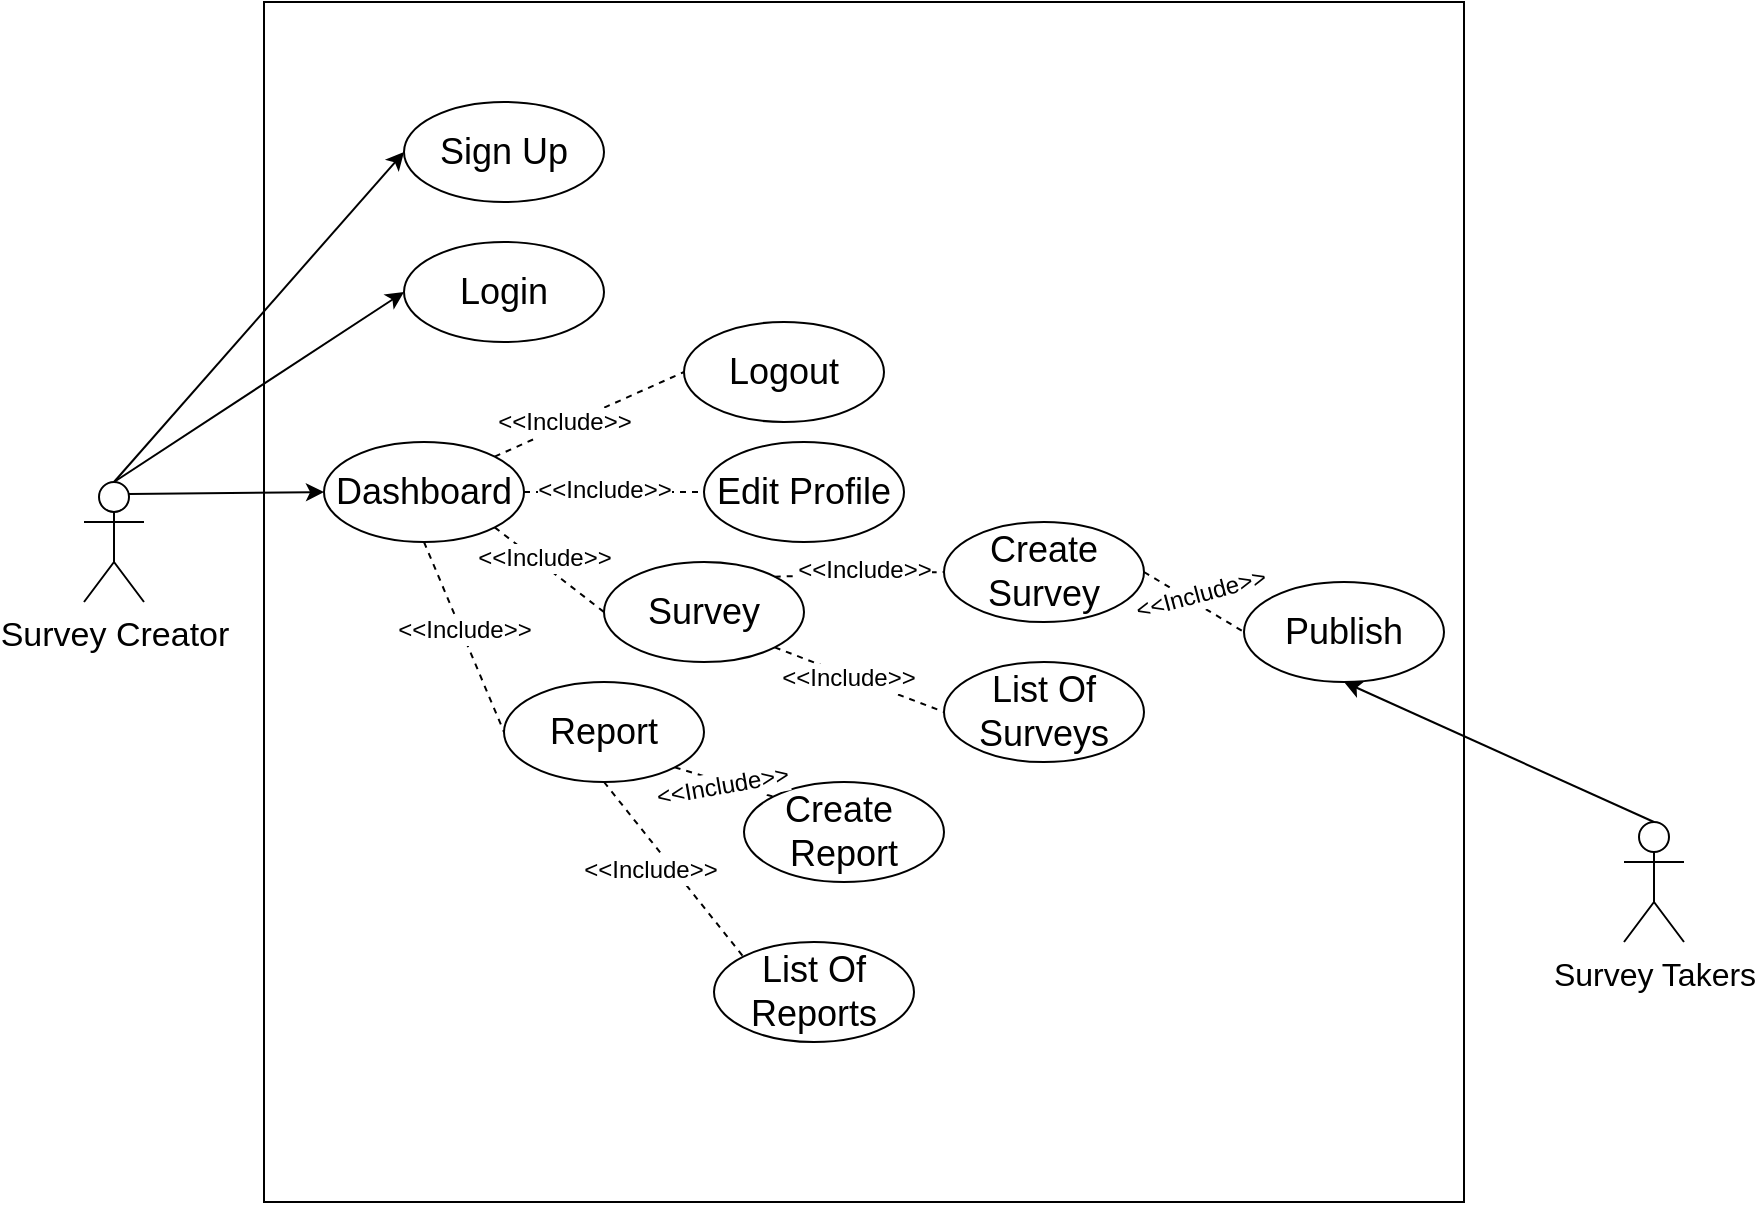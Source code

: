 <mxfile version="12.6.1" type="github"><diagram id="UEy__EiSrajoeOPIYDjD" name="Page-1"><mxGraphModel dx="1240" dy="619" grid="1" gridSize="10" guides="1" tooltips="1" connect="1" arrows="1" fold="1" page="1" pageScale="1" pageWidth="827" pageHeight="1169" math="0" shadow="0"><root><mxCell id="0"/><mxCell id="1" parent="0"/><mxCell id="dQkcILQ6Cdh7Y9rJ-RtX-4" value="&lt;font style=&quot;font-size: 17px&quot;&gt;Survey Creator&lt;/font&gt;" style="shape=umlActor;verticalLabelPosition=bottom;labelBackgroundColor=#ffffff;verticalAlign=top;html=1;outlineConnect=0;" vertex="1" parent="1"><mxGeometry x="140" y="790" width="30" height="60" as="geometry"/></mxCell><mxCell id="dQkcILQ6Cdh7Y9rJ-RtX-7" value="" style="whiteSpace=wrap;html=1;aspect=fixed;" vertex="1" parent="1"><mxGeometry x="230" y="550" width="600" height="600" as="geometry"/></mxCell><mxCell id="dQkcILQ6Cdh7Y9rJ-RtX-9" value="&lt;font style=&quot;font-size: 18px&quot;&gt;Sign Up&lt;/font&gt;" style="ellipse;whiteSpace=wrap;html=1;" vertex="1" parent="1"><mxGeometry x="300" y="600" width="100" height="50" as="geometry"/></mxCell><mxCell id="dQkcILQ6Cdh7Y9rJ-RtX-10" value="&lt;font style=&quot;font-size: 18px&quot;&gt;Login&lt;/font&gt;" style="ellipse;whiteSpace=wrap;html=1;" vertex="1" parent="1"><mxGeometry x="300" y="670" width="100" height="50" as="geometry"/></mxCell><mxCell id="dQkcILQ6Cdh7Y9rJ-RtX-14" value="" style="endArrow=classic;html=1;exitX=0.5;exitY=0;exitDx=0;exitDy=0;exitPerimeter=0;entryX=0;entryY=0.5;entryDx=0;entryDy=0;" edge="1" parent="1" source="dQkcILQ6Cdh7Y9rJ-RtX-4" target="dQkcILQ6Cdh7Y9rJ-RtX-9"><mxGeometry width="50" height="50" relative="1" as="geometry"><mxPoint x="180" y="790" as="sourcePoint"/><mxPoint x="230" y="740" as="targetPoint"/></mxGeometry></mxCell><mxCell id="dQkcILQ6Cdh7Y9rJ-RtX-16" value="" style="endArrow=classic;html=1;entryX=0;entryY=0.5;entryDx=0;entryDy=0;exitX=0.5;exitY=0;exitDx=0;exitDy=0;exitPerimeter=0;" edge="1" parent="1" source="dQkcILQ6Cdh7Y9rJ-RtX-4" target="dQkcILQ6Cdh7Y9rJ-RtX-10"><mxGeometry width="50" height="50" relative="1" as="geometry"><mxPoint x="190" y="790" as="sourcePoint"/><mxPoint x="240" y="740" as="targetPoint"/></mxGeometry></mxCell><mxCell id="dQkcILQ6Cdh7Y9rJ-RtX-18" value="&lt;font style=&quot;font-size: 18px&quot;&gt;Dashboard&lt;/font&gt;" style="ellipse;whiteSpace=wrap;html=1;" vertex="1" parent="1"><mxGeometry x="260" y="770" width="100" height="50" as="geometry"/></mxCell><mxCell id="dQkcILQ6Cdh7Y9rJ-RtX-20" value="" style="endArrow=classic;html=1;exitX=0.75;exitY=0.1;exitDx=0;exitDy=0;exitPerimeter=0;entryX=0;entryY=0.5;entryDx=0;entryDy=0;" edge="1" parent="1" source="dQkcILQ6Cdh7Y9rJ-RtX-4" target="dQkcILQ6Cdh7Y9rJ-RtX-18"><mxGeometry width="50" height="50" relative="1" as="geometry"><mxPoint x="240" y="830" as="sourcePoint"/><mxPoint x="290" y="780" as="targetPoint"/></mxGeometry></mxCell><mxCell id="dQkcILQ6Cdh7Y9rJ-RtX-21" value="&lt;font style=&quot;font-size: 18px&quot;&gt;Edit Profile&lt;/font&gt;" style="ellipse;whiteSpace=wrap;html=1;" vertex="1" parent="1"><mxGeometry x="450" y="770" width="100" height="50" as="geometry"/></mxCell><mxCell id="dQkcILQ6Cdh7Y9rJ-RtX-22" value="&lt;font style=&quot;font-size: 18px&quot;&gt;Logout&lt;/font&gt;" style="ellipse;whiteSpace=wrap;html=1;" vertex="1" parent="1"><mxGeometry x="440" y="710" width="100" height="50" as="geometry"/></mxCell><mxCell id="dQkcILQ6Cdh7Y9rJ-RtX-24" value="&lt;font style=&quot;font-size: 18px&quot;&gt;Survey&lt;/font&gt;" style="ellipse;whiteSpace=wrap;html=1;" vertex="1" parent="1"><mxGeometry x="400" y="830" width="100" height="50" as="geometry"/></mxCell><mxCell id="dQkcILQ6Cdh7Y9rJ-RtX-25" value="&lt;font style=&quot;font-size: 18px&quot;&gt;Report&lt;/font&gt;" style="ellipse;whiteSpace=wrap;html=1;" vertex="1" parent="1"><mxGeometry x="350" y="890" width="100" height="50" as="geometry"/></mxCell><mxCell id="dQkcILQ6Cdh7Y9rJ-RtX-26" value="" style="endArrow=none;dashed=1;html=1;exitX=1;exitY=0;exitDx=0;exitDy=0;entryX=0;entryY=0.5;entryDx=0;entryDy=0;" edge="1" parent="1" source="dQkcILQ6Cdh7Y9rJ-RtX-18" target="dQkcILQ6Cdh7Y9rJ-RtX-22"><mxGeometry width="50" height="50" relative="1" as="geometry"><mxPoint x="350" y="820" as="sourcePoint"/><mxPoint x="400" y="770" as="targetPoint"/></mxGeometry></mxCell><mxCell id="dQkcILQ6Cdh7Y9rJ-RtX-34" value="&lt;font style=&quot;font-size: 12px&quot;&gt;&amp;lt;&amp;lt;Include&amp;gt;&amp;gt;&lt;/font&gt;" style="text;html=1;align=center;verticalAlign=middle;resizable=0;points=[];labelBackgroundColor=#ffffff;" vertex="1" connectable="0" parent="dQkcILQ6Cdh7Y9rJ-RtX-26"><mxGeometry x="-0.486" relative="1" as="geometry"><mxPoint x="9.94" y="-6.28" as="offset"/></mxGeometry></mxCell><mxCell id="dQkcILQ6Cdh7Y9rJ-RtX-28" value="" style="endArrow=none;dashed=1;html=1;exitX=1;exitY=0.5;exitDx=0;exitDy=0;entryX=0;entryY=0.5;entryDx=0;entryDy=0;" edge="1" parent="1" source="dQkcILQ6Cdh7Y9rJ-RtX-18" target="dQkcILQ6Cdh7Y9rJ-RtX-21"><mxGeometry width="50" height="50" relative="1" as="geometry"><mxPoint x="370" y="840" as="sourcePoint"/><mxPoint x="420" y="790" as="targetPoint"/><Array as="points"><mxPoint x="410" y="795"/></Array></mxGeometry></mxCell><mxCell id="dQkcILQ6Cdh7Y9rJ-RtX-30" value="" style="endArrow=none;dashed=1;html=1;exitX=1;exitY=1;exitDx=0;exitDy=0;entryX=0;entryY=0.5;entryDx=0;entryDy=0;" edge="1" parent="1" source="dQkcILQ6Cdh7Y9rJ-RtX-18" target="dQkcILQ6Cdh7Y9rJ-RtX-24"><mxGeometry width="50" height="50" relative="1" as="geometry"><mxPoint x="310" y="960" as="sourcePoint"/><mxPoint x="360" y="910" as="targetPoint"/></mxGeometry></mxCell><mxCell id="dQkcILQ6Cdh7Y9rJ-RtX-31" value="" style="endArrow=none;dashed=1;html=1;exitX=0.5;exitY=1;exitDx=0;exitDy=0;entryX=0;entryY=0.5;entryDx=0;entryDy=0;" edge="1" parent="1" source="dQkcILQ6Cdh7Y9rJ-RtX-18" target="dQkcILQ6Cdh7Y9rJ-RtX-25"><mxGeometry width="50" height="50" relative="1" as="geometry"><mxPoint x="330" y="920" as="sourcePoint"/><mxPoint x="380" y="870" as="targetPoint"/></mxGeometry></mxCell><mxCell id="dQkcILQ6Cdh7Y9rJ-RtX-36" value="&lt;font style=&quot;font-size: 12px&quot;&gt;&amp;lt;&amp;lt;Include&amp;gt;&amp;gt;&lt;/font&gt;" style="text;html=1;align=center;verticalAlign=middle;resizable=0;points=[];labelBackgroundColor=#ffffff;" vertex="1" connectable="0" parent="1"><mxGeometry x="389.997" y="799.996" as="geometry"><mxPoint x="9.94" y="-6.28" as="offset"/></mxGeometry></mxCell><mxCell id="dQkcILQ6Cdh7Y9rJ-RtX-37" value="&lt;font style=&quot;font-size: 12px&quot;&gt;&amp;lt;&amp;lt;Include&amp;gt;&amp;gt;&lt;/font&gt;" style="text;html=1;align=center;verticalAlign=middle;resizable=0;points=[];labelBackgroundColor=#ffffff;rotation=0;" vertex="1" connectable="0" parent="1"><mxGeometry x="369.997" y="839.996" as="geometry"><mxPoint x="-0.06" y="-12.28" as="offset"/></mxGeometry></mxCell><mxCell id="dQkcILQ6Cdh7Y9rJ-RtX-38" value="&lt;font style=&quot;font-size: 12px&quot;&gt;&amp;lt;&amp;lt;Include&amp;gt;&amp;gt;&lt;/font&gt;" style="text;html=1;align=center;verticalAlign=middle;resizable=0;points=[];labelBackgroundColor=#ffffff;" vertex="1" connectable="0" parent="1"><mxGeometry x="319.997" y="869.996" as="geometry"><mxPoint x="9.94" y="-6.28" as="offset"/></mxGeometry></mxCell><mxCell id="dQkcILQ6Cdh7Y9rJ-RtX-40" value="&lt;font style=&quot;font-size: 18px&quot;&gt;List Of&lt;br&gt;Surveys&lt;/font&gt;" style="ellipse;whiteSpace=wrap;html=1;" vertex="1" parent="1"><mxGeometry x="570" y="880" width="100" height="50" as="geometry"/></mxCell><mxCell id="dQkcILQ6Cdh7Y9rJ-RtX-41" value="&lt;font style=&quot;font-size: 18px&quot;&gt;Create&lt;br&gt;Survey&lt;/font&gt;" style="ellipse;whiteSpace=wrap;html=1;" vertex="1" parent="1"><mxGeometry x="570" y="810" width="100" height="50" as="geometry"/></mxCell><mxCell id="dQkcILQ6Cdh7Y9rJ-RtX-42" value="&lt;font style=&quot;font-size: 18px&quot;&gt;Create&amp;nbsp;&lt;br&gt;Report&lt;/font&gt;" style="ellipse;whiteSpace=wrap;html=1;" vertex="1" parent="1"><mxGeometry x="470" y="940" width="100" height="50" as="geometry"/></mxCell><mxCell id="dQkcILQ6Cdh7Y9rJ-RtX-43" value="&lt;font style=&quot;font-size: 18px&quot;&gt;List Of&lt;br&gt;Reports&lt;/font&gt;" style="ellipse;whiteSpace=wrap;html=1;" vertex="1" parent="1"><mxGeometry x="455" y="1020" width="100" height="50" as="geometry"/></mxCell><mxCell id="dQkcILQ6Cdh7Y9rJ-RtX-44" value="" style="endArrow=none;dashed=1;html=1;exitX=1;exitY=0;exitDx=0;exitDy=0;entryX=0;entryY=0.5;entryDx=0;entryDy=0;" edge="1" parent="1" source="dQkcILQ6Cdh7Y9rJ-RtX-24" target="dQkcILQ6Cdh7Y9rJ-RtX-41"><mxGeometry width="50" height="50" relative="1" as="geometry"><mxPoint x="500" y="880" as="sourcePoint"/><mxPoint x="550" y="830" as="targetPoint"/></mxGeometry></mxCell><mxCell id="dQkcILQ6Cdh7Y9rJ-RtX-45" value="" style="endArrow=none;dashed=1;html=1;exitX=1;exitY=1;exitDx=0;exitDy=0;entryX=0;entryY=0.5;entryDx=0;entryDy=0;" edge="1" parent="1" source="dQkcILQ6Cdh7Y9rJ-RtX-24" target="dQkcILQ6Cdh7Y9rJ-RtX-40"><mxGeometry width="50" height="50" relative="1" as="geometry"><mxPoint x="530" y="940" as="sourcePoint"/><mxPoint x="580" y="890" as="targetPoint"/></mxGeometry></mxCell><mxCell id="dQkcILQ6Cdh7Y9rJ-RtX-46" value="" style="endArrow=none;dashed=1;html=1;exitX=0.5;exitY=1;exitDx=0;exitDy=0;entryX=0;entryY=0;entryDx=0;entryDy=0;" edge="1" parent="1" source="dQkcILQ6Cdh7Y9rJ-RtX-25" target="dQkcILQ6Cdh7Y9rJ-RtX-43"><mxGeometry width="50" height="50" relative="1" as="geometry"><mxPoint x="320" y="1030" as="sourcePoint"/><mxPoint x="370" y="980" as="targetPoint"/></mxGeometry></mxCell><mxCell id="dQkcILQ6Cdh7Y9rJ-RtX-47" value="" style="endArrow=none;dashed=1;html=1;exitX=1;exitY=1;exitDx=0;exitDy=0;entryX=0;entryY=0;entryDx=0;entryDy=0;" edge="1" parent="1" source="dQkcILQ6Cdh7Y9rJ-RtX-25" target="dQkcILQ6Cdh7Y9rJ-RtX-42"><mxGeometry width="50" height="50" relative="1" as="geometry"><mxPoint x="400" y="1010" as="sourcePoint"/><mxPoint x="450" y="960" as="targetPoint"/></mxGeometry></mxCell><mxCell id="dQkcILQ6Cdh7Y9rJ-RtX-48" value="&lt;span style=&quot;font-size: 18px&quot;&gt;Publish&lt;/span&gt;" style="ellipse;whiteSpace=wrap;html=1;" vertex="1" parent="1"><mxGeometry x="720" y="840" width="100" height="50" as="geometry"/></mxCell><mxCell id="dQkcILQ6Cdh7Y9rJ-RtX-49" value="" style="endArrow=none;dashed=1;html=1;exitX=1;exitY=0.5;exitDx=0;exitDy=0;entryX=0;entryY=0.5;entryDx=0;entryDy=0;" edge="1" parent="1" source="dQkcILQ6Cdh7Y9rJ-RtX-41" target="dQkcILQ6Cdh7Y9rJ-RtX-48"><mxGeometry width="50" height="50" relative="1" as="geometry"><mxPoint x="730" y="810" as="sourcePoint"/><mxPoint x="780" y="760" as="targetPoint"/></mxGeometry></mxCell><mxCell id="dQkcILQ6Cdh7Y9rJ-RtX-50" value="&lt;font style=&quot;font-size: 16px&quot;&gt;Survey Takers&lt;/font&gt;" style="shape=umlActor;verticalLabelPosition=bottom;labelBackgroundColor=#ffffff;verticalAlign=top;html=1;outlineConnect=0;" vertex="1" parent="1"><mxGeometry x="910" y="960" width="30" height="60" as="geometry"/></mxCell><mxCell id="dQkcILQ6Cdh7Y9rJ-RtX-51" value="" style="endArrow=classic;html=1;exitX=0.5;exitY=0;exitDx=0;exitDy=0;exitPerimeter=0;entryX=0.5;entryY=1;entryDx=0;entryDy=0;" edge="1" parent="1" source="dQkcILQ6Cdh7Y9rJ-RtX-50" target="dQkcILQ6Cdh7Y9rJ-RtX-48"><mxGeometry width="50" height="50" relative="1" as="geometry"><mxPoint x="870" y="970" as="sourcePoint"/><mxPoint x="920" y="920" as="targetPoint"/></mxGeometry></mxCell><mxCell id="dQkcILQ6Cdh7Y9rJ-RtX-52" value="&lt;font style=&quot;font-size: 12px&quot;&gt;&amp;lt;&amp;lt;Include&amp;gt;&amp;gt;&lt;/font&gt;" style="text;html=1;align=center;verticalAlign=middle;resizable=0;points=[];labelBackgroundColor=#ffffff;rotation=-10;" vertex="1" connectable="0" parent="1"><mxGeometry x="450.005" y="950.004" as="geometry"><mxPoint x="9.94" y="-6.28" as="offset"/></mxGeometry></mxCell><mxCell id="dQkcILQ6Cdh7Y9rJ-RtX-53" value="&lt;font style=&quot;font-size: 12px&quot;&gt;&amp;lt;&amp;lt;Include&amp;gt;&amp;gt;&lt;/font&gt;" style="text;html=1;align=center;verticalAlign=middle;resizable=0;points=[];labelBackgroundColor=#ffffff;" vertex="1" connectable="0" parent="1"><mxGeometry x="400.535" y="780.114" as="geometry"><mxPoint x="120.94" y="107.72" as="offset"/></mxGeometry></mxCell><mxCell id="dQkcILQ6Cdh7Y9rJ-RtX-54" value="&lt;font style=&quot;font-size: 12px&quot;&gt;&amp;lt;&amp;lt;Include&amp;gt;&amp;gt;&lt;/font&gt;" style="text;html=1;align=center;verticalAlign=middle;resizable=0;points=[];labelBackgroundColor=#ffffff;" vertex="1" connectable="0" parent="1"><mxGeometry x="520.005" y="840.004" as="geometry"><mxPoint x="9.94" y="-6.28" as="offset"/></mxGeometry></mxCell><mxCell id="dQkcILQ6Cdh7Y9rJ-RtX-55" value="&lt;font style=&quot;font-size: 12px&quot;&gt;&amp;lt;&amp;lt;Include&amp;gt;&amp;gt;&lt;/font&gt;" style="text;html=1;align=center;verticalAlign=middle;resizable=0;points=[];labelBackgroundColor=#ffffff;" vertex="1" connectable="0" parent="1"><mxGeometry x="412.855" y="990.004" as="geometry"><mxPoint x="9.94" y="-6.28" as="offset"/></mxGeometry></mxCell><mxCell id="dQkcILQ6Cdh7Y9rJ-RtX-56" value="&lt;font style=&quot;font-size: 12px&quot;&gt;&amp;lt;&amp;lt;Include&amp;gt;&amp;gt;&lt;/font&gt;" style="text;html=1;align=center;verticalAlign=middle;resizable=0;points=[];labelBackgroundColor=#ffffff;rotation=-15;" vertex="1" connectable="0" parent="1"><mxGeometry x="700.005" y="865.004" as="geometry"><mxPoint x="3.128" y="-19.493" as="offset"/></mxGeometry></mxCell></root></mxGraphModel></diagram></mxfile>